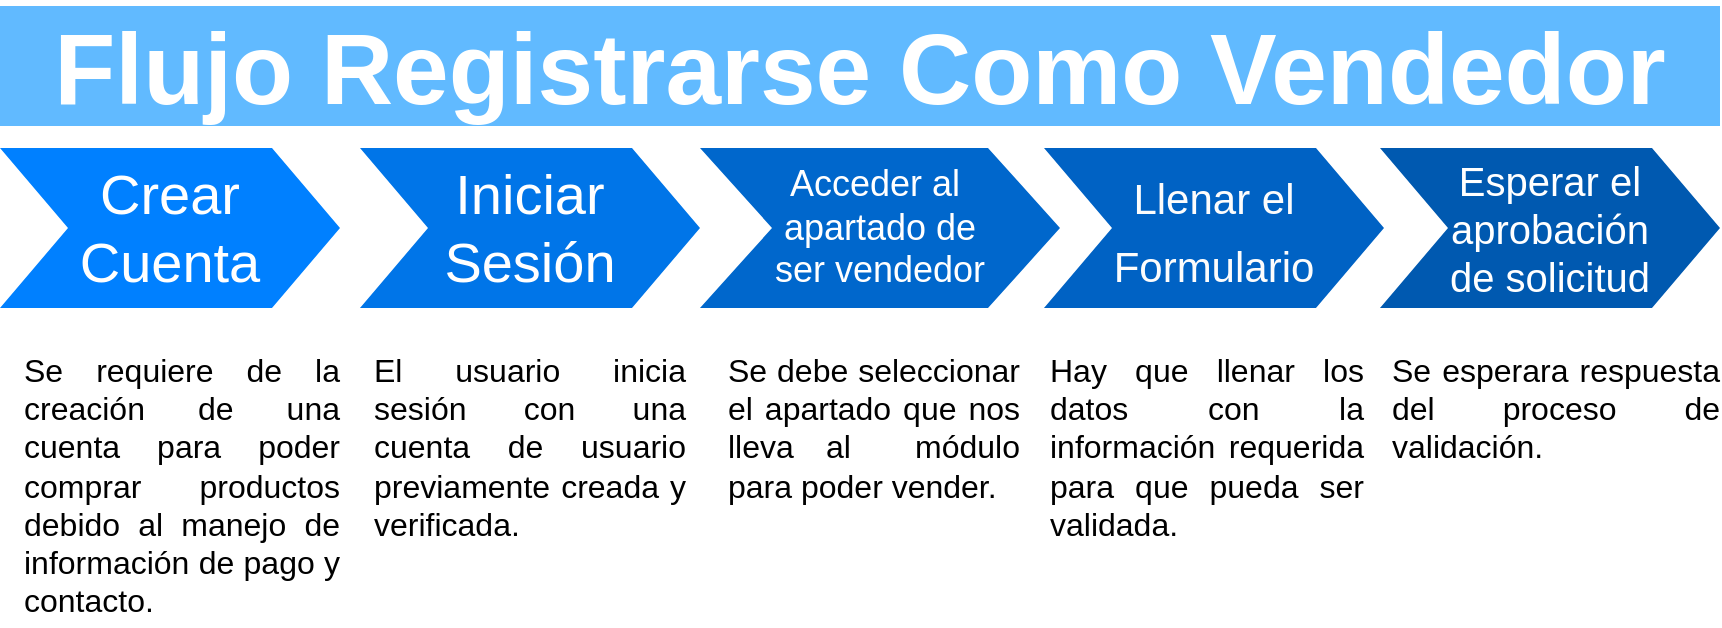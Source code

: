 <mxfile version="13.0.7" type="google"><diagram name="Page-1" id="d9b1e647-80fa-b4a2-5024-87a742678bcc"><mxGraphModel dx="4730" dy="2720" grid="1" gridSize="10" guides="1" tooltips="1" connect="1" arrows="1" fold="1" page="1" pageScale="1" pageWidth="1100" pageHeight="850" background="#ffffff" math="0" shadow="0"><root><mxCell id="0"/><mxCell id="1" parent="0"/><mxCell id="57fe6abec08f04cb-1" value="Crear Cuenta" style="shape=step;whiteSpace=wrap;html=1;fontSize=28;fillColor=#0080FF;fontColor=#FFFFFF;strokeColor=none;" parent="1" vertex="1"><mxGeometry x="120" y="181" width="170" height="80" as="geometry"/></mxCell><mxCell id="57fe6abec08f04cb-2" value="Iniciar Sesión" style="shape=step;whiteSpace=wrap;html=1;fontSize=28;fillColor=#0075E8;fontColor=#FFFFFF;strokeColor=none;" parent="1" vertex="1"><mxGeometry x="300" y="181" width="170" height="80" as="geometry"/></mxCell><mxCell id="57fe6abec08f04cb-3" value="&lt;div style=&quot;font-size: 18px&quot;&gt;&lt;font color=&quot;#ffffff&quot; style=&quot;font-size: 18px&quot;&gt;Acceder al&amp;nbsp;&lt;/font&gt;&lt;/div&gt;&lt;div style=&quot;font-size: 18px&quot;&gt;&lt;font color=&quot;#ffffff&quot; style=&quot;font-size: 18px&quot;&gt;apartado&amp;nbsp;&lt;/font&gt;&lt;font color=&quot;#ffffff&quot;&gt;de ser&amp;nbsp;&lt;/font&gt;&lt;span style=&quot;color: rgb(255 , 255 , 255)&quot;&gt;vendedor&lt;/span&gt;&lt;/div&gt;" style="shape=step;whiteSpace=wrap;html=1;fontSize=28;fillColor=#0067CC;fontColor=#FFFFFF;strokeColor=none;" parent="1" vertex="1"><mxGeometry x="470" y="181" width="180" height="80" as="geometry"/></mxCell><mxCell id="57fe6abec08f04cb-4" value="&lt;font color=&quot;#fcfcfc&quot;&gt;&lt;span style=&quot;font-size: 21px&quot;&gt;Llenar el&lt;/span&gt;&lt;br style=&quot;font-size: 21px&quot;&gt;&lt;span style=&quot;font-size: 21px&quot;&gt;Formulario&lt;/span&gt;&lt;/font&gt;" style="shape=step;whiteSpace=wrap;html=1;fontSize=28;fillColor=#0062C4;fontColor=#FFFFFF;strokeColor=none;" parent="1" vertex="1"><mxGeometry x="642" y="181" width="170" height="80" as="geometry"/></mxCell><mxCell id="57fe6abec08f04cb-5" value="&lt;div style=&quot;font-size: 20px&quot;&gt;&lt;font style=&quot;font-size: 20px&quot; color=&quot;#ffffff&quot;&gt;Esperar el&lt;/font&gt;&lt;/div&gt;&lt;div style=&quot;font-size: 20px&quot;&gt;&lt;font style=&quot;font-size: 20px&quot; color=&quot;#ffffff&quot;&gt;&lt;font style=&quot;font-size: 20px&quot;&gt;aprobación de&amp;nbsp;&lt;/font&gt;&lt;span&gt;solicitud&lt;/span&gt;&lt;/font&gt;&lt;/div&gt;" style="shape=step;whiteSpace=wrap;html=1;fontSize=28;fillColor=#0059B0;fontColor=#FFFFFF;strokeColor=none;" parent="1" vertex="1"><mxGeometry x="810" y="181" width="170" height="80" as="geometry"/></mxCell><mxCell id="57fe6abec08f04cb-7" value="&lt;font style=&quot;font-size: 50px&quot; color=&quot;#ffffff&quot;&gt;Flujo Registrarse Como Vendedor&lt;/font&gt;" style="text;html=1;strokeColor=none;fillColor=#61BAFF;align=center;verticalAlign=middle;whiteSpace=wrap;fontSize=54;fontStyle=1;fontColor=#004D99;" parent="1" vertex="1"><mxGeometry x="120" y="110" width="860" height="60" as="geometry"/></mxCell><mxCell id="57fe6abec08f04cb-8" value="&lt;div style=&quot;text-align: justify&quot;&gt;&lt;font style=&quot;font-size: 16px&quot;&gt;Se requiere de la creación de una cuenta para poder comprar productos debido al manejo de información de pago y contacto.&lt;/font&gt;&lt;/div&gt;" style="text;spacingTop=-5;fillColor=#ffffff;whiteSpace=wrap;html=1;align=left;fontSize=12;fontFamily=Helvetica;fillColor=none;strokeColor=none;" parent="1" vertex="1"><mxGeometry x="130" y="281" width="160" height="139" as="geometry"/></mxCell><mxCell id="57fe6abec08f04cb-9" value="&lt;div style=&quot;text-align: justify&quot;&gt;&lt;span&gt;&lt;font&gt;&lt;span style=&quot;font-size: 16px&quot;&gt;El usuario inicia sesión&amp;nbsp;con una cuenta de usuario previamente creada y verificada.&lt;/span&gt;&lt;/font&gt;&lt;/span&gt;&lt;/div&gt;" style="text;spacingTop=-5;fillColor=#ffffff;whiteSpace=wrap;html=1;align=left;fontSize=12;fontFamily=Helvetica;fillColor=none;strokeColor=none;" parent="1" vertex="1"><mxGeometry x="305" y="281" width="158" height="99" as="geometry"/></mxCell><mxCell id="57fe6abec08f04cb-10" value="&lt;div style=&quot;text-align: justify ; font-size: 16px&quot;&gt;&lt;div&gt;Se debe seleccionar el apartado que nos lleva al&amp;nbsp; módulo para poder vender.&lt;/div&gt;&lt;/div&gt;" style="text;spacingTop=-5;fillColor=#ffffff;whiteSpace=wrap;html=1;align=left;fontSize=12;fontFamily=Helvetica;fillColor=none;strokeColor=none;" parent="1" vertex="1"><mxGeometry x="482" y="281" width="148" height="89" as="geometry"/></mxCell><mxCell id="57fe6abec08f04cb-11" value="&lt;div style=&quot;text-align: justify&quot;&gt;&lt;span style=&quot;font-size: 16px ; text-align: left&quot;&gt;Hay que llenar los datos con la información requerida para que pueda ser validada.&lt;/span&gt;&lt;br&gt;&lt;/div&gt;" style="text;spacingTop=-5;fillColor=#ffffff;whiteSpace=wrap;html=1;align=left;fontSize=12;fontFamily=Helvetica;fillColor=none;strokeColor=none;" parent="1" vertex="1"><mxGeometry x="643" y="281" width="159" height="99" as="geometry"/></mxCell><mxCell id="57fe6abec08f04cb-12" value="&lt;div style=&quot;text-align: justify&quot;&gt;&lt;span style=&quot;font-size: 16px ; text-align: left&quot;&gt;Se esperara respuesta del proceso de validación.&lt;/span&gt;&lt;br&gt;&lt;/div&gt;" style="text;spacingTop=-5;fillColor=#ffffff;whiteSpace=wrap;html=1;align=left;fontSize=12;fontFamily=Helvetica;fillColor=none;strokeColor=none;" parent="1" vertex="1"><mxGeometry x="814" y="281" width="166" height="69" as="geometry"/></mxCell></root></mxGraphModel></diagram></mxfile>